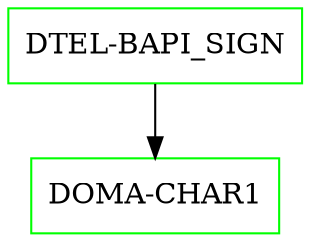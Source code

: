 digraph G {
  "DTEL-BAPI_SIGN" [shape=box,color=green];
  "DOMA-CHAR1" [shape=box,color=green,URL="./DOMA_CHAR1.html"];
  "DTEL-BAPI_SIGN" -> "DOMA-CHAR1";
}
